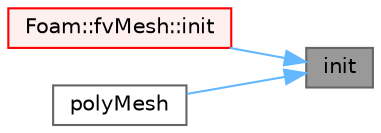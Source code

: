 digraph "init"
{
 // LATEX_PDF_SIZE
  bgcolor="transparent";
  edge [fontname=Helvetica,fontsize=10,labelfontname=Helvetica,labelfontsize=10];
  node [fontname=Helvetica,fontsize=10,shape=box,height=0.2,width=0.4];
  rankdir="RL";
  Node1 [id="Node000001",label="init",height=0.2,width=0.4,color="gray40", fillcolor="grey60", style="filled", fontcolor="black",tooltip=" "];
  Node1 -> Node2 [id="edge1_Node000001_Node000002",dir="back",color="steelblue1",style="solid",tooltip=" "];
  Node2 [id="Node000002",label="Foam::fvMesh::init",height=0.2,width=0.4,color="red", fillcolor="#FFF0F0", style="filled",URL="$classFoam_1_1fvMesh.html#a460e489a34859d4868bfb74195ae243c",tooltip=" "];
  Node1 -> Node22 [id="edge2_Node000001_Node000022",dir="back",color="steelblue1",style="solid",tooltip=" "];
  Node22 [id="Node000022",label="polyMesh",height=0.2,width=0.4,color="grey40", fillcolor="white", style="filled",URL="$classFoam_1_1polyMesh.html#a84de4a26260464ccdf6f8ff31329cb2a",tooltip=" "];
}
